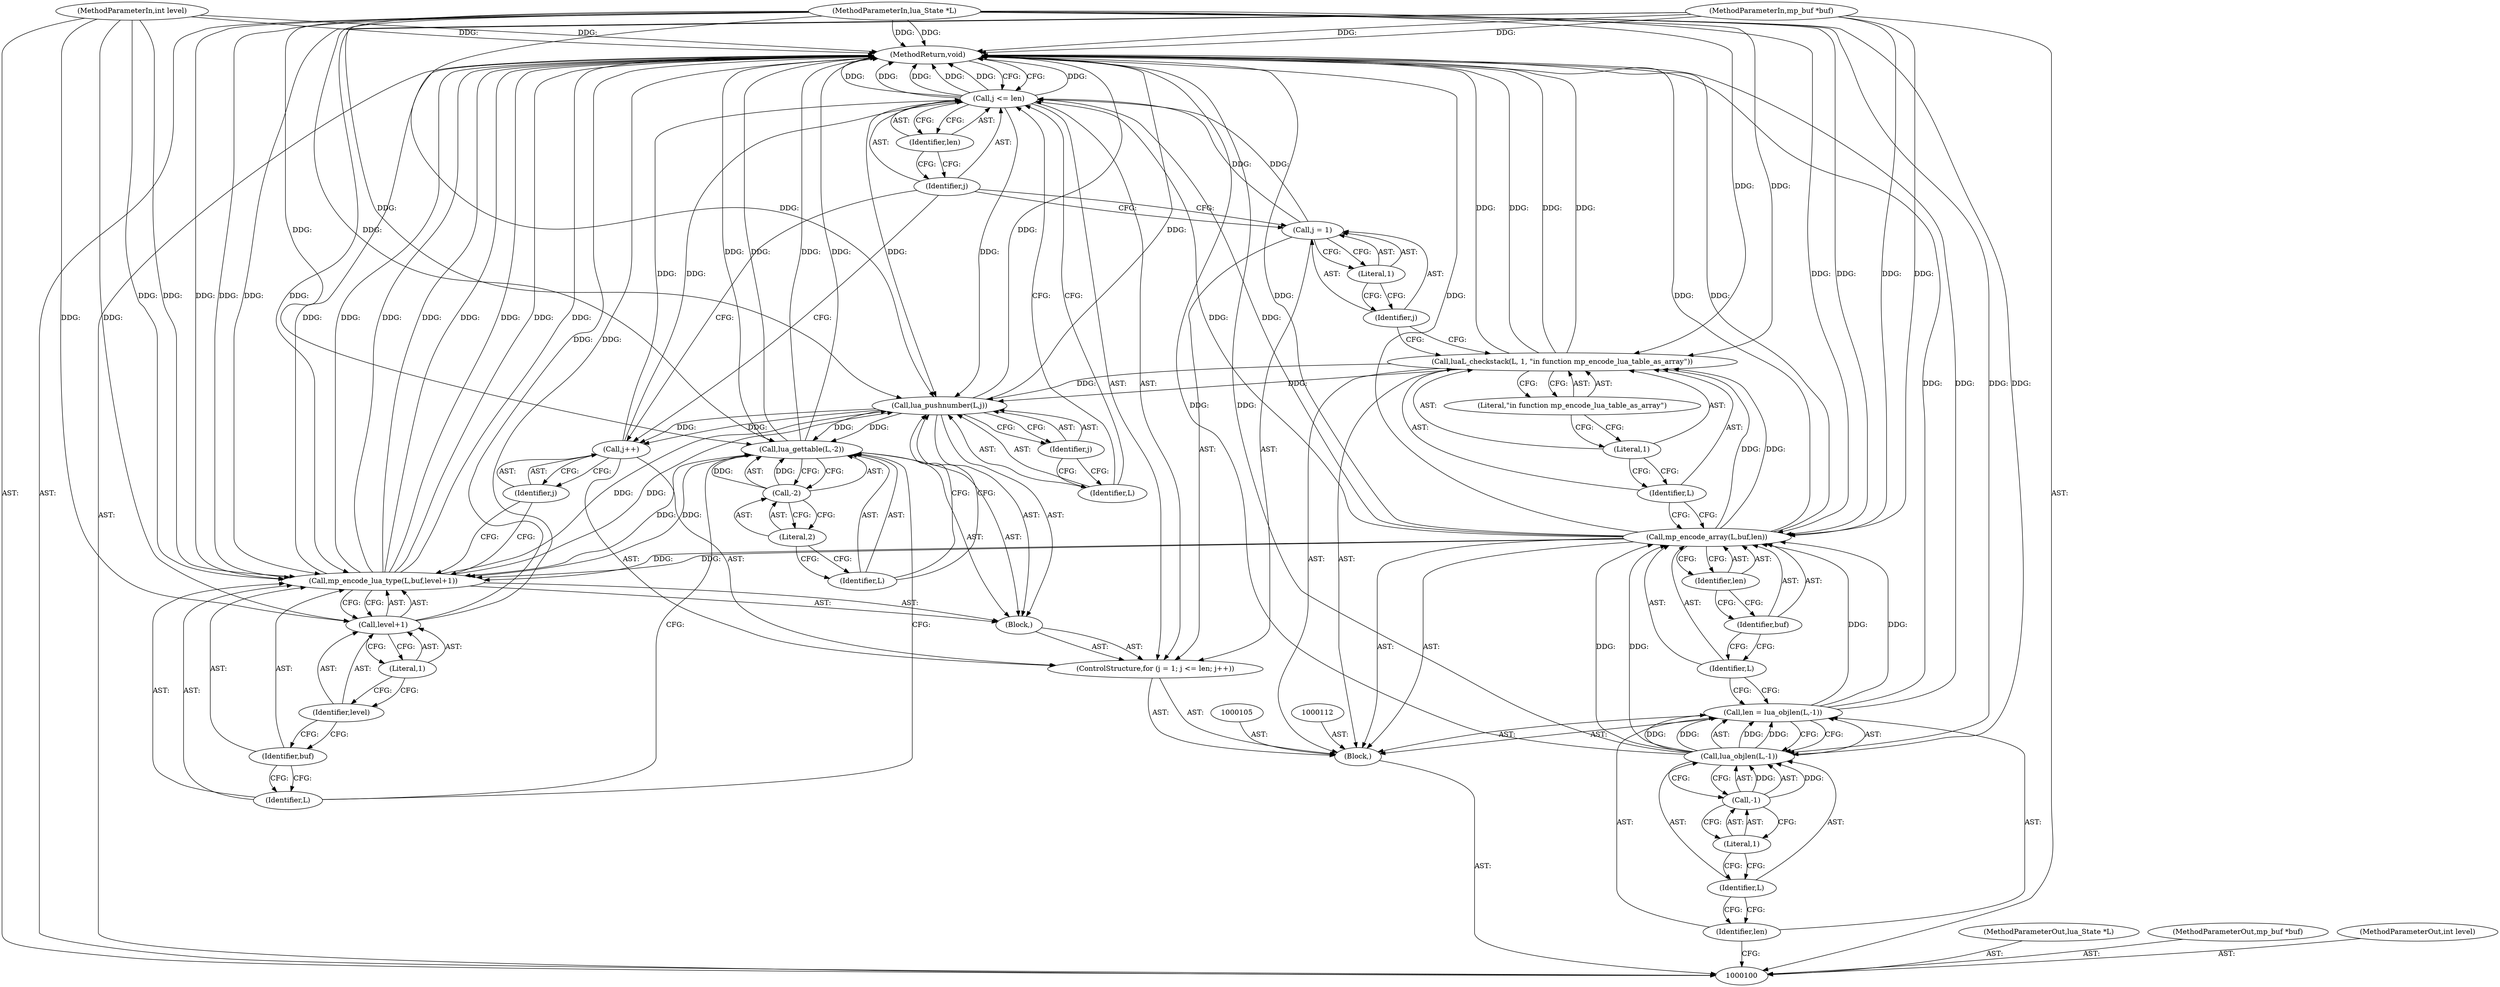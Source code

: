 digraph "0_redis_5ccb6f7a791bf3490357b00a898885759d98bab0_0" {
"1000144" [label="(MethodReturn,void)"];
"1000101" [label="(MethodParameterIn,lua_State *L)"];
"1000208" [label="(MethodParameterOut,lua_State *L)"];
"1000102" [label="(MethodParameterIn,mp_buf *buf)"];
"1000209" [label="(MethodParameterOut,mp_buf *buf)"];
"1000103" [label="(MethodParameterIn,int level)"];
"1000210" [label="(MethodParameterOut,int level)"];
"1000104" [label="(Block,)"];
"1000122" [label="(Call,j = 1)"];
"1000123" [label="(Identifier,j)"];
"1000124" [label="(Literal,1)"];
"1000125" [label="(Call,j <= len)"];
"1000126" [label="(Identifier,j)"];
"1000127" [label="(Identifier,len)"];
"1000128" [label="(Call,j++)"];
"1000129" [label="(Identifier,j)"];
"1000130" [label="(Block,)"];
"1000121" [label="(ControlStructure,for (j = 1; j <= len; j++))"];
"1000132" [label="(Identifier,L)"];
"1000133" [label="(Identifier,j)"];
"1000131" [label="(Call,lua_pushnumber(L,j))"];
"1000135" [label="(Identifier,L)"];
"1000136" [label="(Call,-2)"];
"1000137" [label="(Literal,2)"];
"1000134" [label="(Call,lua_gettable(L,-2))"];
"1000139" [label="(Identifier,L)"];
"1000140" [label="(Identifier,buf)"];
"1000141" [label="(Call,level+1)"];
"1000142" [label="(Identifier,level)"];
"1000143" [label="(Literal,1)"];
"1000138" [label="(Call,mp_encode_lua_type(L,buf,level+1))"];
"1000106" [label="(Call,len = lua_objlen(L,-1))"];
"1000107" [label="(Identifier,len)"];
"1000108" [label="(Call,lua_objlen(L,-1))"];
"1000109" [label="(Identifier,L)"];
"1000110" [label="(Call,-1)"];
"1000111" [label="(Literal,1)"];
"1000114" [label="(Identifier,L)"];
"1000115" [label="(Identifier,buf)"];
"1000116" [label="(Identifier,len)"];
"1000113" [label="(Call,mp_encode_array(L,buf,len))"];
"1000118" [label="(Identifier,L)"];
"1000119" [label="(Literal,1)"];
"1000120" [label="(Literal,\"in function mp_encode_lua_table_as_array\")"];
"1000117" [label="(Call,luaL_checkstack(L, 1, \"in function mp_encode_lua_table_as_array\"))"];
"1000144" -> "1000100"  [label="AST: "];
"1000144" -> "1000125"  [label="CFG: "];
"1000117" -> "1000144"  [label="DDG: "];
"1000117" -> "1000144"  [label="DDG: "];
"1000125" -> "1000144"  [label="DDG: "];
"1000125" -> "1000144"  [label="DDG: "];
"1000125" -> "1000144"  [label="DDG: "];
"1000141" -> "1000144"  [label="DDG: "];
"1000106" -> "1000144"  [label="DDG: "];
"1000138" -> "1000144"  [label="DDG: "];
"1000138" -> "1000144"  [label="DDG: "];
"1000138" -> "1000144"  [label="DDG: "];
"1000138" -> "1000144"  [label="DDG: "];
"1000113" -> "1000144"  [label="DDG: "];
"1000113" -> "1000144"  [label="DDG: "];
"1000102" -> "1000144"  [label="DDG: "];
"1000131" -> "1000144"  [label="DDG: "];
"1000103" -> "1000144"  [label="DDG: "];
"1000134" -> "1000144"  [label="DDG: "];
"1000134" -> "1000144"  [label="DDG: "];
"1000101" -> "1000144"  [label="DDG: "];
"1000108" -> "1000144"  [label="DDG: "];
"1000101" -> "1000100"  [label="AST: "];
"1000101" -> "1000144"  [label="DDG: "];
"1000101" -> "1000108"  [label="DDG: "];
"1000101" -> "1000113"  [label="DDG: "];
"1000101" -> "1000117"  [label="DDG: "];
"1000101" -> "1000131"  [label="DDG: "];
"1000101" -> "1000134"  [label="DDG: "];
"1000101" -> "1000138"  [label="DDG: "];
"1000208" -> "1000100"  [label="AST: "];
"1000102" -> "1000100"  [label="AST: "];
"1000102" -> "1000144"  [label="DDG: "];
"1000102" -> "1000113"  [label="DDG: "];
"1000102" -> "1000138"  [label="DDG: "];
"1000209" -> "1000100"  [label="AST: "];
"1000103" -> "1000100"  [label="AST: "];
"1000103" -> "1000144"  [label="DDG: "];
"1000103" -> "1000138"  [label="DDG: "];
"1000103" -> "1000141"  [label="DDG: "];
"1000210" -> "1000100"  [label="AST: "];
"1000104" -> "1000100"  [label="AST: "];
"1000105" -> "1000104"  [label="AST: "];
"1000106" -> "1000104"  [label="AST: "];
"1000112" -> "1000104"  [label="AST: "];
"1000113" -> "1000104"  [label="AST: "];
"1000117" -> "1000104"  [label="AST: "];
"1000121" -> "1000104"  [label="AST: "];
"1000122" -> "1000121"  [label="AST: "];
"1000122" -> "1000124"  [label="CFG: "];
"1000123" -> "1000122"  [label="AST: "];
"1000124" -> "1000122"  [label="AST: "];
"1000126" -> "1000122"  [label="CFG: "];
"1000122" -> "1000125"  [label="DDG: "];
"1000123" -> "1000122"  [label="AST: "];
"1000123" -> "1000117"  [label="CFG: "];
"1000124" -> "1000123"  [label="CFG: "];
"1000124" -> "1000122"  [label="AST: "];
"1000124" -> "1000123"  [label="CFG: "];
"1000122" -> "1000124"  [label="CFG: "];
"1000125" -> "1000121"  [label="AST: "];
"1000125" -> "1000127"  [label="CFG: "];
"1000126" -> "1000125"  [label="AST: "];
"1000127" -> "1000125"  [label="AST: "];
"1000132" -> "1000125"  [label="CFG: "];
"1000144" -> "1000125"  [label="CFG: "];
"1000125" -> "1000144"  [label="DDG: "];
"1000125" -> "1000144"  [label="DDG: "];
"1000125" -> "1000144"  [label="DDG: "];
"1000122" -> "1000125"  [label="DDG: "];
"1000128" -> "1000125"  [label="DDG: "];
"1000113" -> "1000125"  [label="DDG: "];
"1000125" -> "1000131"  [label="DDG: "];
"1000126" -> "1000125"  [label="AST: "];
"1000126" -> "1000122"  [label="CFG: "];
"1000126" -> "1000128"  [label="CFG: "];
"1000127" -> "1000126"  [label="CFG: "];
"1000127" -> "1000125"  [label="AST: "];
"1000127" -> "1000126"  [label="CFG: "];
"1000125" -> "1000127"  [label="CFG: "];
"1000128" -> "1000121"  [label="AST: "];
"1000128" -> "1000129"  [label="CFG: "];
"1000129" -> "1000128"  [label="AST: "];
"1000126" -> "1000128"  [label="CFG: "];
"1000128" -> "1000125"  [label="DDG: "];
"1000131" -> "1000128"  [label="DDG: "];
"1000129" -> "1000128"  [label="AST: "];
"1000129" -> "1000138"  [label="CFG: "];
"1000128" -> "1000129"  [label="CFG: "];
"1000130" -> "1000121"  [label="AST: "];
"1000131" -> "1000130"  [label="AST: "];
"1000134" -> "1000130"  [label="AST: "];
"1000138" -> "1000130"  [label="AST: "];
"1000121" -> "1000104"  [label="AST: "];
"1000122" -> "1000121"  [label="AST: "];
"1000125" -> "1000121"  [label="AST: "];
"1000128" -> "1000121"  [label="AST: "];
"1000130" -> "1000121"  [label="AST: "];
"1000132" -> "1000131"  [label="AST: "];
"1000132" -> "1000125"  [label="CFG: "];
"1000133" -> "1000132"  [label="CFG: "];
"1000133" -> "1000131"  [label="AST: "];
"1000133" -> "1000132"  [label="CFG: "];
"1000131" -> "1000133"  [label="CFG: "];
"1000131" -> "1000130"  [label="AST: "];
"1000131" -> "1000133"  [label="CFG: "];
"1000132" -> "1000131"  [label="AST: "];
"1000133" -> "1000131"  [label="AST: "];
"1000135" -> "1000131"  [label="CFG: "];
"1000131" -> "1000144"  [label="DDG: "];
"1000131" -> "1000128"  [label="DDG: "];
"1000138" -> "1000131"  [label="DDG: "];
"1000117" -> "1000131"  [label="DDG: "];
"1000101" -> "1000131"  [label="DDG: "];
"1000125" -> "1000131"  [label="DDG: "];
"1000131" -> "1000134"  [label="DDG: "];
"1000135" -> "1000134"  [label="AST: "];
"1000135" -> "1000131"  [label="CFG: "];
"1000137" -> "1000135"  [label="CFG: "];
"1000136" -> "1000134"  [label="AST: "];
"1000136" -> "1000137"  [label="CFG: "];
"1000137" -> "1000136"  [label="AST: "];
"1000134" -> "1000136"  [label="CFG: "];
"1000136" -> "1000134"  [label="DDG: "];
"1000137" -> "1000136"  [label="AST: "];
"1000137" -> "1000135"  [label="CFG: "];
"1000136" -> "1000137"  [label="CFG: "];
"1000134" -> "1000130"  [label="AST: "];
"1000134" -> "1000136"  [label="CFG: "];
"1000135" -> "1000134"  [label="AST: "];
"1000136" -> "1000134"  [label="AST: "];
"1000139" -> "1000134"  [label="CFG: "];
"1000134" -> "1000144"  [label="DDG: "];
"1000134" -> "1000144"  [label="DDG: "];
"1000131" -> "1000134"  [label="DDG: "];
"1000101" -> "1000134"  [label="DDG: "];
"1000136" -> "1000134"  [label="DDG: "];
"1000134" -> "1000138"  [label="DDG: "];
"1000139" -> "1000138"  [label="AST: "];
"1000139" -> "1000134"  [label="CFG: "];
"1000140" -> "1000139"  [label="CFG: "];
"1000140" -> "1000138"  [label="AST: "];
"1000140" -> "1000139"  [label="CFG: "];
"1000142" -> "1000140"  [label="CFG: "];
"1000141" -> "1000138"  [label="AST: "];
"1000141" -> "1000143"  [label="CFG: "];
"1000142" -> "1000141"  [label="AST: "];
"1000143" -> "1000141"  [label="AST: "];
"1000138" -> "1000141"  [label="CFG: "];
"1000141" -> "1000144"  [label="DDG: "];
"1000103" -> "1000141"  [label="DDG: "];
"1000142" -> "1000141"  [label="AST: "];
"1000142" -> "1000140"  [label="CFG: "];
"1000143" -> "1000142"  [label="CFG: "];
"1000143" -> "1000141"  [label="AST: "];
"1000143" -> "1000142"  [label="CFG: "];
"1000141" -> "1000143"  [label="CFG: "];
"1000138" -> "1000130"  [label="AST: "];
"1000138" -> "1000141"  [label="CFG: "];
"1000139" -> "1000138"  [label="AST: "];
"1000140" -> "1000138"  [label="AST: "];
"1000141" -> "1000138"  [label="AST: "];
"1000129" -> "1000138"  [label="CFG: "];
"1000138" -> "1000144"  [label="DDG: "];
"1000138" -> "1000144"  [label="DDG: "];
"1000138" -> "1000144"  [label="DDG: "];
"1000138" -> "1000144"  [label="DDG: "];
"1000138" -> "1000131"  [label="DDG: "];
"1000134" -> "1000138"  [label="DDG: "];
"1000101" -> "1000138"  [label="DDG: "];
"1000113" -> "1000138"  [label="DDG: "];
"1000102" -> "1000138"  [label="DDG: "];
"1000103" -> "1000138"  [label="DDG: "];
"1000106" -> "1000104"  [label="AST: "];
"1000106" -> "1000108"  [label="CFG: "];
"1000107" -> "1000106"  [label="AST: "];
"1000108" -> "1000106"  [label="AST: "];
"1000114" -> "1000106"  [label="CFG: "];
"1000106" -> "1000144"  [label="DDG: "];
"1000108" -> "1000106"  [label="DDG: "];
"1000108" -> "1000106"  [label="DDG: "];
"1000106" -> "1000113"  [label="DDG: "];
"1000107" -> "1000106"  [label="AST: "];
"1000107" -> "1000100"  [label="CFG: "];
"1000109" -> "1000107"  [label="CFG: "];
"1000108" -> "1000106"  [label="AST: "];
"1000108" -> "1000110"  [label="CFG: "];
"1000109" -> "1000108"  [label="AST: "];
"1000110" -> "1000108"  [label="AST: "];
"1000106" -> "1000108"  [label="CFG: "];
"1000108" -> "1000144"  [label="DDG: "];
"1000108" -> "1000106"  [label="DDG: "];
"1000108" -> "1000106"  [label="DDG: "];
"1000101" -> "1000108"  [label="DDG: "];
"1000110" -> "1000108"  [label="DDG: "];
"1000108" -> "1000113"  [label="DDG: "];
"1000109" -> "1000108"  [label="AST: "];
"1000109" -> "1000107"  [label="CFG: "];
"1000111" -> "1000109"  [label="CFG: "];
"1000110" -> "1000108"  [label="AST: "];
"1000110" -> "1000111"  [label="CFG: "];
"1000111" -> "1000110"  [label="AST: "];
"1000108" -> "1000110"  [label="CFG: "];
"1000110" -> "1000108"  [label="DDG: "];
"1000111" -> "1000110"  [label="AST: "];
"1000111" -> "1000109"  [label="CFG: "];
"1000110" -> "1000111"  [label="CFG: "];
"1000114" -> "1000113"  [label="AST: "];
"1000114" -> "1000106"  [label="CFG: "];
"1000115" -> "1000114"  [label="CFG: "];
"1000115" -> "1000113"  [label="AST: "];
"1000115" -> "1000114"  [label="CFG: "];
"1000116" -> "1000115"  [label="CFG: "];
"1000116" -> "1000113"  [label="AST: "];
"1000116" -> "1000115"  [label="CFG: "];
"1000113" -> "1000116"  [label="CFG: "];
"1000113" -> "1000104"  [label="AST: "];
"1000113" -> "1000116"  [label="CFG: "];
"1000114" -> "1000113"  [label="AST: "];
"1000115" -> "1000113"  [label="AST: "];
"1000116" -> "1000113"  [label="AST: "];
"1000118" -> "1000113"  [label="CFG: "];
"1000113" -> "1000144"  [label="DDG: "];
"1000113" -> "1000144"  [label="DDG: "];
"1000108" -> "1000113"  [label="DDG: "];
"1000101" -> "1000113"  [label="DDG: "];
"1000102" -> "1000113"  [label="DDG: "];
"1000106" -> "1000113"  [label="DDG: "];
"1000113" -> "1000117"  [label="DDG: "];
"1000113" -> "1000125"  [label="DDG: "];
"1000113" -> "1000138"  [label="DDG: "];
"1000118" -> "1000117"  [label="AST: "];
"1000118" -> "1000113"  [label="CFG: "];
"1000119" -> "1000118"  [label="CFG: "];
"1000119" -> "1000117"  [label="AST: "];
"1000119" -> "1000118"  [label="CFG: "];
"1000120" -> "1000119"  [label="CFG: "];
"1000120" -> "1000117"  [label="AST: "];
"1000120" -> "1000119"  [label="CFG: "];
"1000117" -> "1000120"  [label="CFG: "];
"1000117" -> "1000104"  [label="AST: "];
"1000117" -> "1000120"  [label="CFG: "];
"1000118" -> "1000117"  [label="AST: "];
"1000119" -> "1000117"  [label="AST: "];
"1000120" -> "1000117"  [label="AST: "];
"1000123" -> "1000117"  [label="CFG: "];
"1000117" -> "1000144"  [label="DDG: "];
"1000117" -> "1000144"  [label="DDG: "];
"1000113" -> "1000117"  [label="DDG: "];
"1000101" -> "1000117"  [label="DDG: "];
"1000117" -> "1000131"  [label="DDG: "];
}
